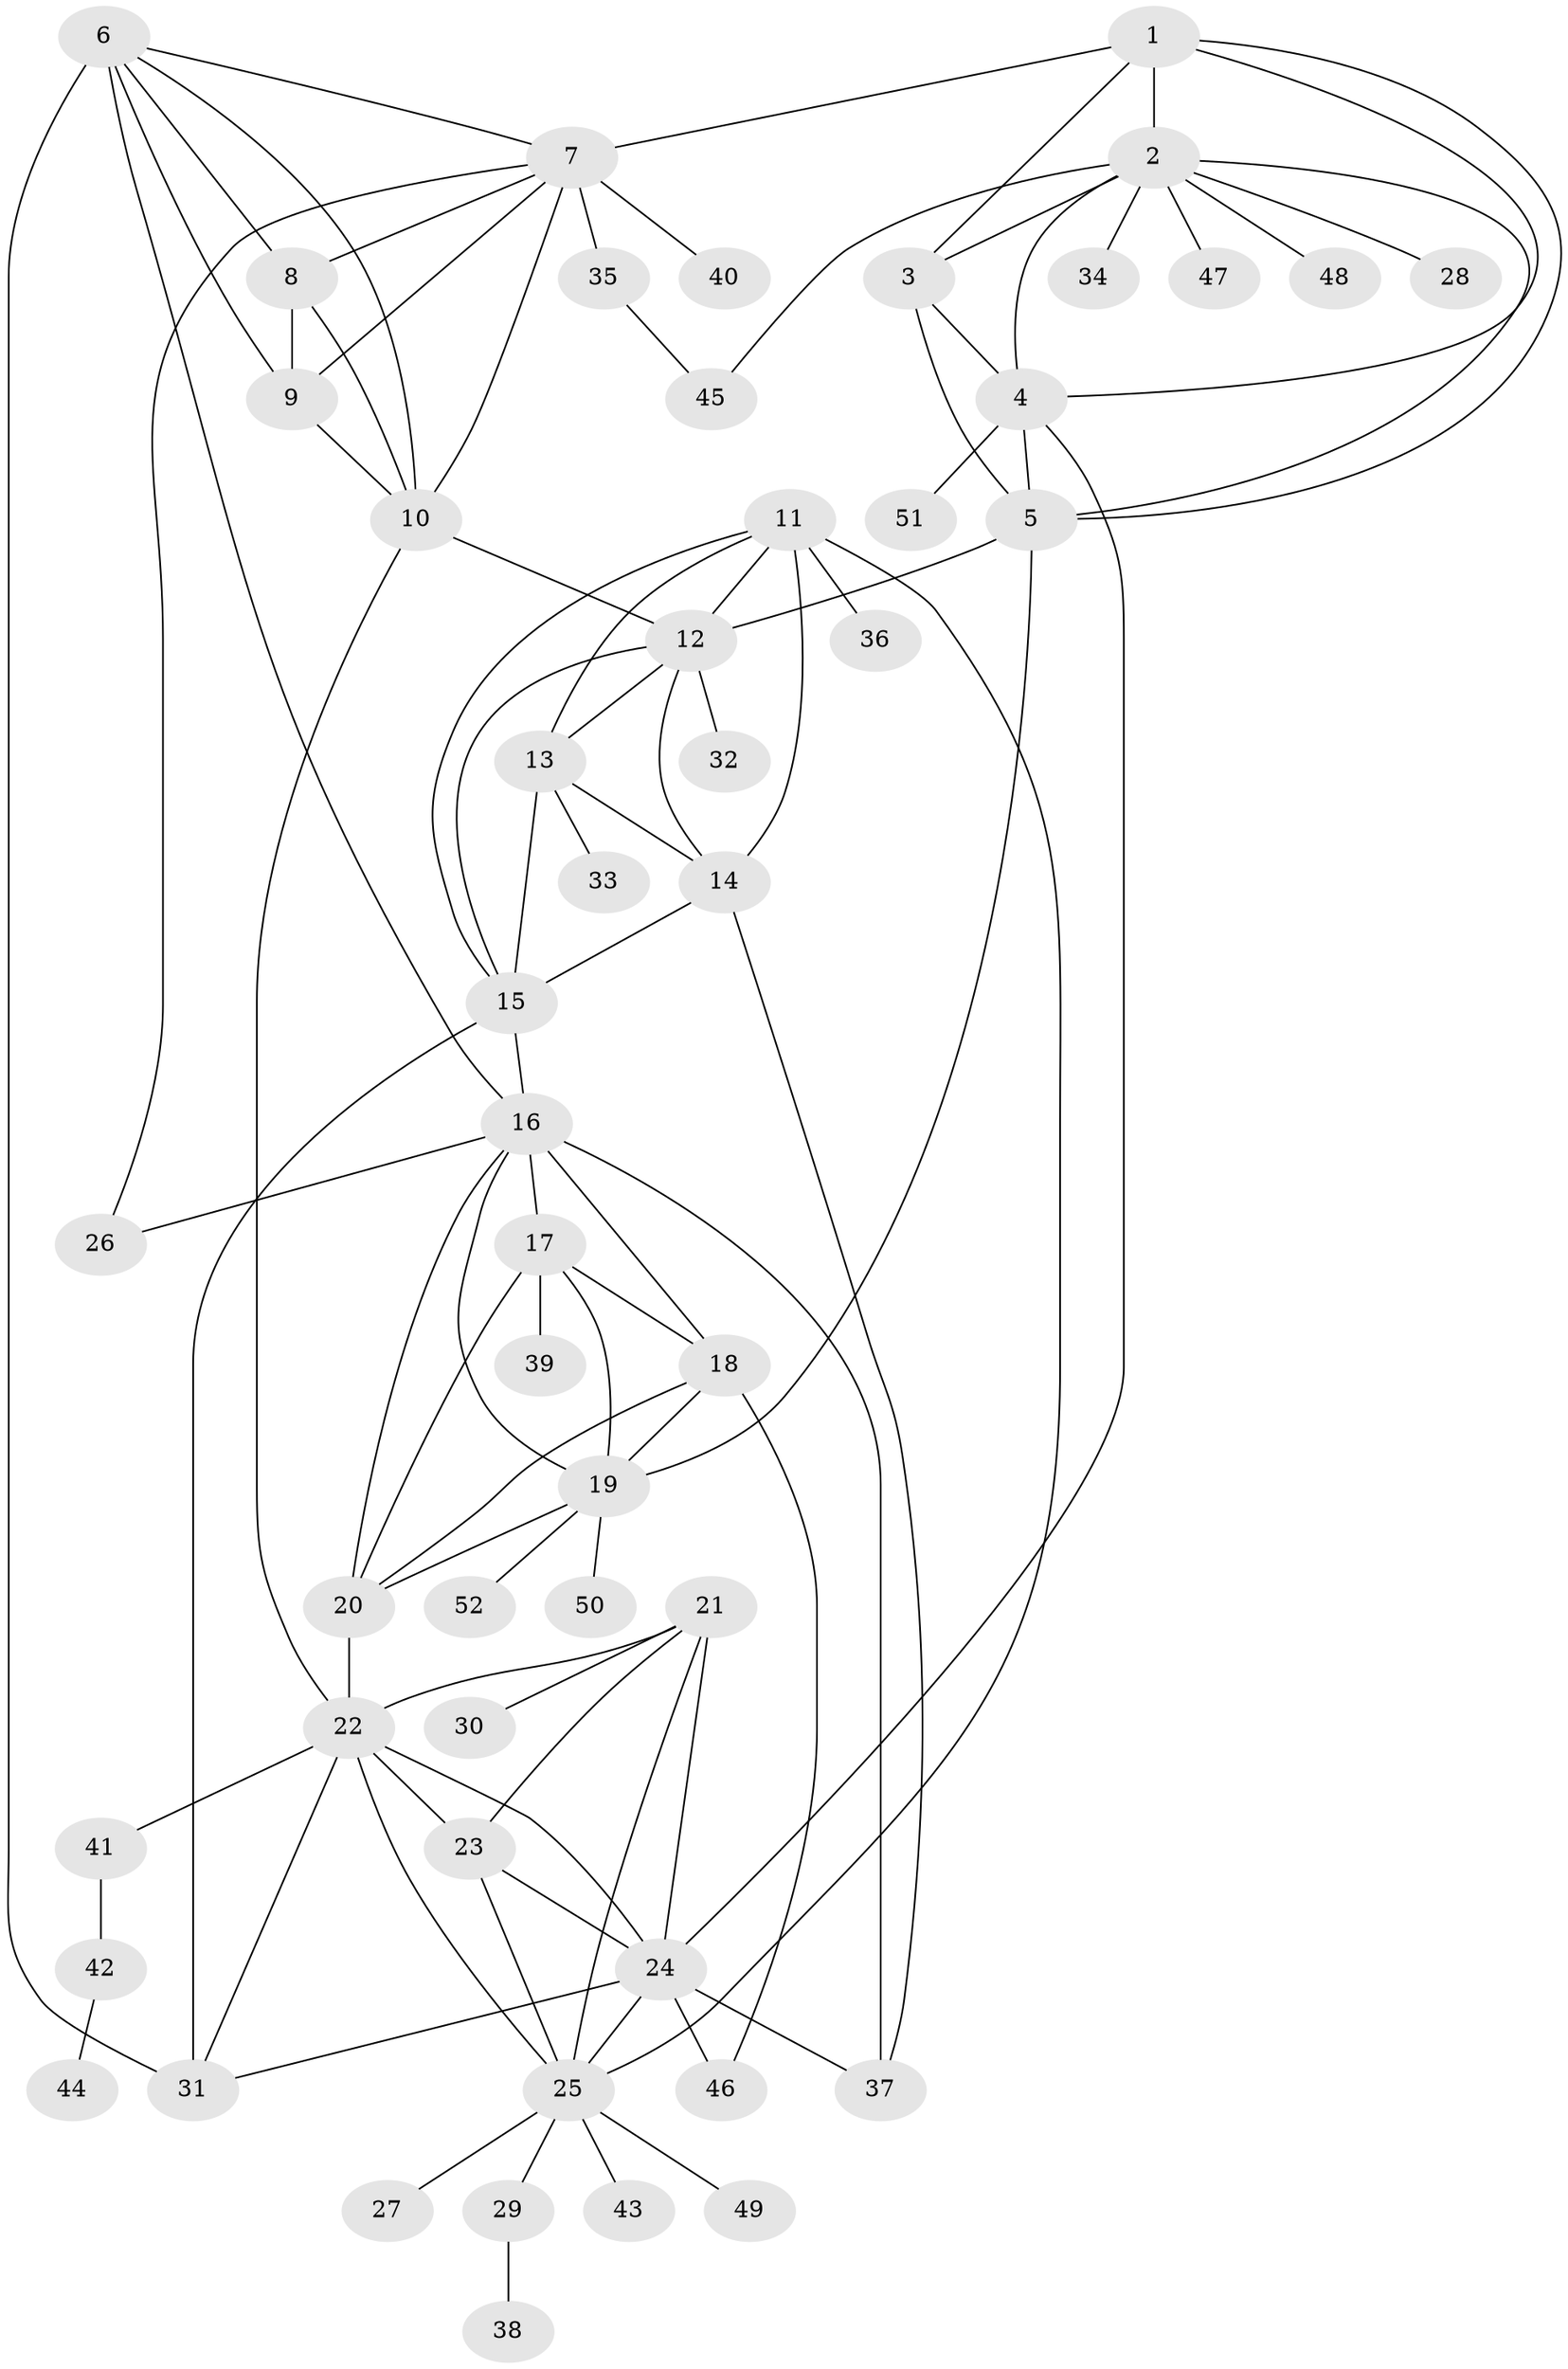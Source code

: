 // original degree distribution, {6: 0.06796116504854369, 10: 0.038834951456310676, 7: 0.019417475728155338, 9: 0.02912621359223301, 11: 0.02912621359223301, 4: 0.009708737864077669, 5: 0.019417475728155338, 8: 0.02912621359223301, 2: 0.1553398058252427, 1: 0.5825242718446602, 3: 0.019417475728155338}
// Generated by graph-tools (version 1.1) at 2025/37/03/09/25 02:37:37]
// undirected, 52 vertices, 95 edges
graph export_dot {
graph [start="1"]
  node [color=gray90,style=filled];
  1;
  2;
  3;
  4;
  5;
  6;
  7;
  8;
  9;
  10;
  11;
  12;
  13;
  14;
  15;
  16;
  17;
  18;
  19;
  20;
  21;
  22;
  23;
  24;
  25;
  26;
  27;
  28;
  29;
  30;
  31;
  32;
  33;
  34;
  35;
  36;
  37;
  38;
  39;
  40;
  41;
  42;
  43;
  44;
  45;
  46;
  47;
  48;
  49;
  50;
  51;
  52;
  1 -- 2 [weight=1.0];
  1 -- 3 [weight=1.0];
  1 -- 4 [weight=1.0];
  1 -- 5 [weight=1.0];
  1 -- 7 [weight=1.0];
  2 -- 3 [weight=1.0];
  2 -- 4 [weight=1.0];
  2 -- 5 [weight=1.0];
  2 -- 28 [weight=1.0];
  2 -- 34 [weight=1.0];
  2 -- 45 [weight=1.0];
  2 -- 47 [weight=1.0];
  2 -- 48 [weight=1.0];
  3 -- 4 [weight=1.0];
  3 -- 5 [weight=2.0];
  4 -- 5 [weight=1.0];
  4 -- 24 [weight=1.0];
  4 -- 51 [weight=1.0];
  5 -- 12 [weight=1.0];
  5 -- 19 [weight=1.0];
  6 -- 7 [weight=1.0];
  6 -- 8 [weight=1.0];
  6 -- 9 [weight=1.0];
  6 -- 10 [weight=1.0];
  6 -- 16 [weight=1.0];
  6 -- 31 [weight=3.0];
  7 -- 8 [weight=1.0];
  7 -- 9 [weight=1.0];
  7 -- 10 [weight=1.0];
  7 -- 26 [weight=1.0];
  7 -- 35 [weight=3.0];
  7 -- 40 [weight=1.0];
  8 -- 9 [weight=2.0];
  8 -- 10 [weight=1.0];
  9 -- 10 [weight=1.0];
  10 -- 12 [weight=1.0];
  10 -- 22 [weight=1.0];
  11 -- 12 [weight=1.0];
  11 -- 13 [weight=1.0];
  11 -- 14 [weight=1.0];
  11 -- 15 [weight=1.0];
  11 -- 25 [weight=1.0];
  11 -- 36 [weight=5.0];
  12 -- 13 [weight=1.0];
  12 -- 14 [weight=1.0];
  12 -- 15 [weight=1.0];
  12 -- 32 [weight=3.0];
  13 -- 14 [weight=1.0];
  13 -- 15 [weight=2.0];
  13 -- 33 [weight=1.0];
  14 -- 15 [weight=1.0];
  14 -- 37 [weight=1.0];
  15 -- 16 [weight=1.0];
  15 -- 31 [weight=1.0];
  16 -- 17 [weight=1.0];
  16 -- 18 [weight=1.0];
  16 -- 19 [weight=1.0];
  16 -- 20 [weight=1.0];
  16 -- 26 [weight=1.0];
  16 -- 37 [weight=3.0];
  17 -- 18 [weight=1.0];
  17 -- 19 [weight=1.0];
  17 -- 20 [weight=1.0];
  17 -- 39 [weight=3.0];
  18 -- 19 [weight=1.0];
  18 -- 20 [weight=1.0];
  18 -- 46 [weight=1.0];
  19 -- 20 [weight=1.0];
  19 -- 50 [weight=1.0];
  19 -- 52 [weight=1.0];
  20 -- 22 [weight=1.0];
  21 -- 22 [weight=1.0];
  21 -- 23 [weight=1.0];
  21 -- 24 [weight=1.0];
  21 -- 25 [weight=1.0];
  21 -- 30 [weight=5.0];
  22 -- 23 [weight=1.0];
  22 -- 24 [weight=1.0];
  22 -- 25 [weight=1.0];
  22 -- 31 [weight=1.0];
  22 -- 41 [weight=1.0];
  23 -- 24 [weight=1.0];
  23 -- 25 [weight=1.0];
  24 -- 25 [weight=1.0];
  24 -- 31 [weight=1.0];
  24 -- 37 [weight=1.0];
  24 -- 46 [weight=1.0];
  25 -- 27 [weight=1.0];
  25 -- 29 [weight=1.0];
  25 -- 43 [weight=1.0];
  25 -- 49 [weight=1.0];
  29 -- 38 [weight=1.0];
  35 -- 45 [weight=1.0];
  41 -- 42 [weight=1.0];
  42 -- 44 [weight=1.0];
}
